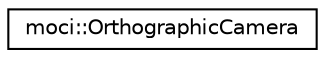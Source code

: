 digraph "Graphical Class Hierarchy"
{
 // INTERACTIVE_SVG=YES
  edge [fontname="Helvetica",fontsize="10",labelfontname="Helvetica",labelfontsize="10"];
  node [fontname="Helvetica",fontsize="10",shape=record];
  rankdir="LR";
  Node0 [label="moci::OrthographicCamera",height=0.2,width=0.4,color="black", fillcolor="white", style="filled",URL="$classmoci_1_1OrthographicCamera.html"];
}
